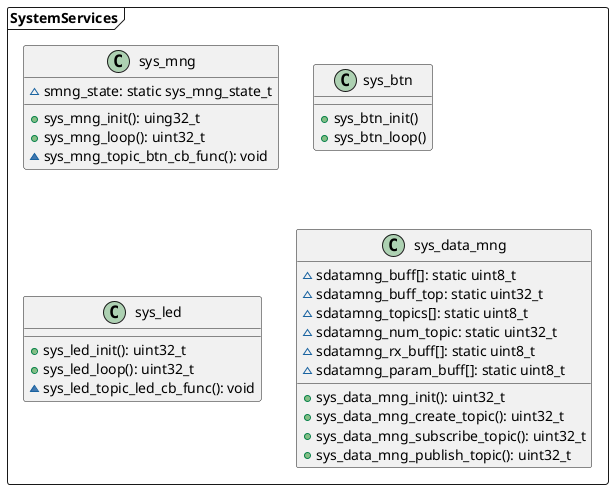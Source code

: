 @startuml

package SystemServices <<Frame>> {
  class sys_mng
  {
    ~smng_state: static sys_mng_state_t
    +sys_mng_init(): uing32_t
    +sys_mng_loop(): uint32_t
    ~sys_mng_topic_btn_cb_func(): void
  }

  class sys_btn
  {
    +sys_btn_init()
    +sys_btn_loop()
  }

  class sys_led
  {
    +sys_led_init(): uint32_t
    +sys_led_loop(): uint32_t
    ~sys_led_topic_led_cb_func(): void
  }

  class sys_data_mng
  {
    ~sdatamng_buff[]: static uint8_t
    ~sdatamng_buff_top: static uint32_t
    ~sdatamng_topics[]: static uint8_t
    ~sdatamng_num_topic: static uint32_t
    ~sdatamng_rx_buff[]: static uint8_t
    ~sdatamng_param_buff[]: static uint8_t
    +sys_data_mng_init(): uint32_t
    +sys_data_mng_create_topic(): uint32_t
    +sys_data_mng_subscribe_topic(): uint32_t
    +sys_data_mng_publish_topic(): uint32_t
  }
}

@enduml